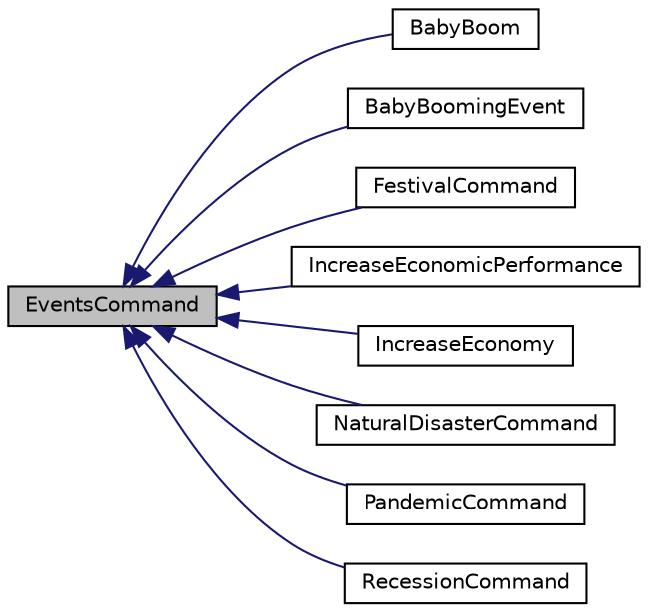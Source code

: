 digraph "EventsCommand"
{
 // LATEX_PDF_SIZE
  edge [fontname="Helvetica",fontsize="10",labelfontname="Helvetica",labelfontsize="10"];
  node [fontname="Helvetica",fontsize="10",shape=record];
  rankdir="LR";
  Node1 [label="EventsCommand",height=0.2,width=0.4,color="black", fillcolor="grey75", style="filled", fontcolor="black",tooltip="Interface for handling city event commands."];
  Node1 -> Node2 [dir="back",color="midnightblue",fontsize="10",style="solid"];
  Node2 [label="BabyBoom",height=0.2,width=0.4,color="black", fillcolor="white", style="filled",URL="$classBabyBoom.html",tooltip="A concrete command that simulates a sudden increase in population due to a baby boom event."];
  Node1 -> Node3 [dir="back",color="midnightblue",fontsize="10",style="solid"];
  Node3 [label="BabyBoomingEvent",height=0.2,width=0.4,color="black", fillcolor="white", style="filled",URL="$classBabyBoomingEvent.html",tooltip=" "];
  Node1 -> Node4 [dir="back",color="midnightblue",fontsize="10",style="solid"];
  Node4 [label="FestivalCommand",height=0.2,width=0.4,color="black", fillcolor="white", style="filled",URL="$classFestivalCommand.html",tooltip="Concrete command class for handling city festivals and managing their impact on citizens and resource..."];
  Node1 -> Node5 [dir="back",color="midnightblue",fontsize="10",style="solid"];
  Node5 [label="IncreaseEconomicPerformance",height=0.2,width=0.4,color="black", fillcolor="white", style="filled",URL="$classIncreaseEconomicPerformance.html",tooltip=" "];
  Node1 -> Node6 [dir="back",color="midnightblue",fontsize="10",style="solid"];
  Node6 [label="IncreaseEconomy",height=0.2,width=0.4,color="black", fillcolor="white", style="filled",URL="$classIncreaseEconomy.html",tooltip="A concrete command that simulates an economic boom, leading to increased job creation and a rise in c..."];
  Node1 -> Node7 [dir="back",color="midnightblue",fontsize="10",style="solid"];
  Node7 [label="NaturalDisasterCommand",height=0.2,width=0.4,color="black", fillcolor="white", style="filled",URL="$classNaturalDisasterCommand.html",tooltip="Command class for handling building damage, route blocking, and infrastructure repair during a natura..."];
  Node1 -> Node8 [dir="back",color="midnightblue",fontsize="10",style="solid"];
  Node8 [label="PandemicCommand",height=0.2,width=0.4,color="black", fillcolor="white", style="filled",URL="$classPandemicCommand.html",tooltip="Concrete command class that handles pandemic-related events."];
  Node1 -> Node9 [dir="back",color="midnightblue",fontsize="10",style="solid"];
  Node9 [label="RecessionCommand",height=0.2,width=0.4,color="black", fillcolor="white", style="filled",URL="$classRecessionCommand.html",tooltip="Command class for handling recession events."];
}
